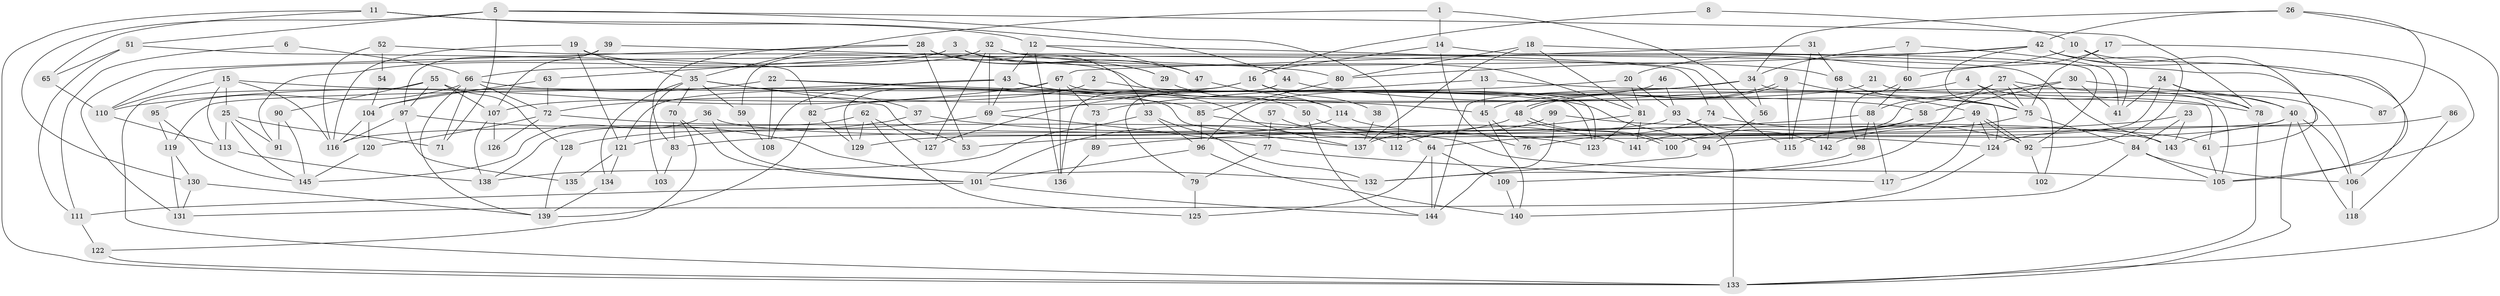 // coarse degree distribution, {3: 0.2127659574468085, 2: 0.0851063829787234, 4: 0.1595744680851064, 7: 0.06382978723404255, 5: 0.20212765957446807, 6: 0.13829787234042554, 9: 0.05319148936170213, 8: 0.07446808510638298, 10: 0.010638297872340425}
// Generated by graph-tools (version 1.1) at 2025/41/03/06/25 10:41:56]
// undirected, 145 vertices, 290 edges
graph export_dot {
graph [start="1"]
  node [color=gray90,style=filled];
  1;
  2;
  3;
  4;
  5;
  6;
  7;
  8;
  9;
  10;
  11;
  12;
  13;
  14;
  15;
  16;
  17;
  18;
  19;
  20;
  21;
  22;
  23;
  24;
  25;
  26;
  27;
  28;
  29;
  30;
  31;
  32;
  33;
  34;
  35;
  36;
  37;
  38;
  39;
  40;
  41;
  42;
  43;
  44;
  45;
  46;
  47;
  48;
  49;
  50;
  51;
  52;
  53;
  54;
  55;
  56;
  57;
  58;
  59;
  60;
  61;
  62;
  63;
  64;
  65;
  66;
  67;
  68;
  69;
  70;
  71;
  72;
  73;
  74;
  75;
  76;
  77;
  78;
  79;
  80;
  81;
  82;
  83;
  84;
  85;
  86;
  87;
  88;
  89;
  90;
  91;
  92;
  93;
  94;
  95;
  96;
  97;
  98;
  99;
  100;
  101;
  102;
  103;
  104;
  105;
  106;
  107;
  108;
  109;
  110;
  111;
  112;
  113;
  114;
  115;
  116;
  117;
  118;
  119;
  120;
  121;
  122;
  123;
  124;
  125;
  126;
  127;
  128;
  129;
  130;
  131;
  132;
  133;
  134;
  135;
  136;
  137;
  138;
  139;
  140;
  141;
  142;
  143;
  144;
  145;
  1 -- 14;
  1 -- 35;
  1 -- 56;
  2 -- 107;
  2 -- 94;
  3 -- 63;
  3 -- 66;
  3 -- 29;
  3 -- 81;
  4 -- 45;
  4 -- 75;
  4 -- 78;
  5 -- 51;
  5 -- 130;
  5 -- 71;
  5 -- 78;
  5 -- 112;
  6 -- 66;
  6 -- 111;
  7 -- 41;
  7 -- 34;
  7 -- 60;
  8 -- 10;
  8 -- 16;
  9 -- 48;
  9 -- 48;
  9 -- 115;
  9 -- 49;
  10 -- 105;
  10 -- 20;
  10 -- 41;
  11 -- 133;
  11 -- 12;
  11 -- 44;
  11 -- 65;
  12 -- 115;
  12 -- 136;
  12 -- 43;
  12 -- 47;
  13 -- 61;
  13 -- 45;
  13 -- 127;
  14 -- 76;
  14 -- 16;
  14 -- 92;
  15 -- 113;
  15 -- 25;
  15 -- 58;
  15 -- 110;
  15 -- 116;
  16 -- 121;
  16 -- 72;
  16 -- 38;
  16 -- 123;
  17 -- 60;
  17 -- 105;
  17 -- 75;
  18 -- 137;
  18 -- 81;
  18 -- 61;
  18 -- 80;
  19 -- 116;
  19 -- 50;
  19 -- 35;
  19 -- 121;
  20 -- 93;
  20 -- 82;
  20 -- 81;
  21 -- 106;
  21 -- 69;
  22 -- 85;
  22 -- 104;
  22 -- 45;
  22 -- 108;
  23 -- 83;
  23 -- 84;
  23 -- 143;
  24 -- 40;
  24 -- 78;
  24 -- 41;
  24 -- 100;
  25 -- 71;
  25 -- 113;
  25 -- 91;
  25 -- 145;
  26 -- 133;
  26 -- 42;
  26 -- 34;
  26 -- 87;
  27 -- 75;
  27 -- 40;
  27 -- 88;
  27 -- 102;
  27 -- 132;
  28 -- 29;
  28 -- 47;
  28 -- 33;
  28 -- 53;
  28 -- 83;
  28 -- 131;
  29 -- 114;
  30 -- 41;
  30 -- 58;
  30 -- 87;
  30 -- 141;
  31 -- 68;
  31 -- 67;
  31 -- 115;
  32 -- 59;
  32 -- 91;
  32 -- 68;
  32 -- 69;
  32 -- 74;
  32 -- 127;
  33 -- 96;
  33 -- 132;
  33 -- 138;
  34 -- 144;
  34 -- 56;
  34 -- 73;
  34 -- 105;
  35 -- 53;
  35 -- 37;
  35 -- 59;
  35 -- 70;
  35 -- 103;
  35 -- 134;
  36 -- 61;
  36 -- 101;
  36 -- 145;
  37 -- 123;
  37 -- 128;
  38 -- 137;
  39 -- 107;
  39 -- 80;
  39 -- 97;
  40 -- 94;
  40 -- 106;
  40 -- 53;
  40 -- 118;
  40 -- 133;
  42 -- 110;
  42 -- 92;
  42 -- 80;
  42 -- 106;
  42 -- 124;
  42 -- 143;
  43 -- 78;
  43 -- 69;
  43 -- 108;
  43 -- 119;
  43 -- 137;
  44 -- 75;
  44 -- 79;
  44 -- 136;
  45 -- 140;
  45 -- 76;
  46 -- 93;
  46 -- 96;
  47 -- 114;
  48 -- 100;
  48 -- 100;
  48 -- 101;
  49 -- 92;
  49 -- 92;
  49 -- 64;
  49 -- 117;
  49 -- 124;
  50 -- 64;
  50 -- 144;
  51 -- 65;
  51 -- 82;
  51 -- 111;
  52 -- 116;
  52 -- 143;
  52 -- 54;
  54 -- 104;
  55 -- 133;
  55 -- 97;
  55 -- 90;
  55 -- 107;
  55 -- 128;
  56 -- 94;
  57 -- 112;
  57 -- 77;
  58 -- 100;
  58 -- 115;
  59 -- 108;
  60 -- 88;
  60 -- 98;
  61 -- 105;
  62 -- 127;
  62 -- 125;
  62 -- 129;
  62 -- 138;
  63 -- 104;
  63 -- 72;
  64 -- 144;
  64 -- 109;
  64 -- 125;
  65 -- 110;
  66 -- 139;
  66 -- 95;
  66 -- 71;
  66 -- 72;
  66 -- 137;
  67 -- 123;
  67 -- 73;
  67 -- 110;
  67 -- 129;
  67 -- 136;
  68 -- 142;
  68 -- 75;
  69 -- 77;
  69 -- 121;
  70 -- 101;
  70 -- 83;
  70 -- 122;
  72 -- 105;
  72 -- 120;
  72 -- 126;
  73 -- 89;
  74 -- 92;
  74 -- 76;
  75 -- 84;
  75 -- 142;
  77 -- 117;
  77 -- 79;
  78 -- 133;
  79 -- 125;
  80 -- 85;
  81 -- 112;
  81 -- 123;
  81 -- 141;
  82 -- 139;
  82 -- 129;
  83 -- 103;
  84 -- 131;
  84 -- 105;
  84 -- 106;
  85 -- 141;
  85 -- 96;
  86 -- 118;
  86 -- 124;
  88 -- 98;
  88 -- 89;
  88 -- 117;
  89 -- 136;
  90 -- 145;
  90 -- 91;
  92 -- 102;
  93 -- 116;
  93 -- 133;
  93 -- 142;
  94 -- 132;
  95 -- 119;
  95 -- 145;
  96 -- 101;
  96 -- 140;
  97 -- 132;
  97 -- 116;
  97 -- 135;
  98 -- 109;
  99 -- 137;
  99 -- 143;
  99 -- 144;
  101 -- 111;
  101 -- 144;
  104 -- 116;
  104 -- 120;
  106 -- 118;
  107 -- 138;
  107 -- 126;
  109 -- 140;
  110 -- 113;
  111 -- 122;
  113 -- 138;
  114 -- 124;
  114 -- 129;
  119 -- 131;
  119 -- 130;
  120 -- 145;
  121 -- 134;
  121 -- 135;
  122 -- 133;
  124 -- 140;
  128 -- 139;
  130 -- 139;
  130 -- 131;
  134 -- 139;
}
